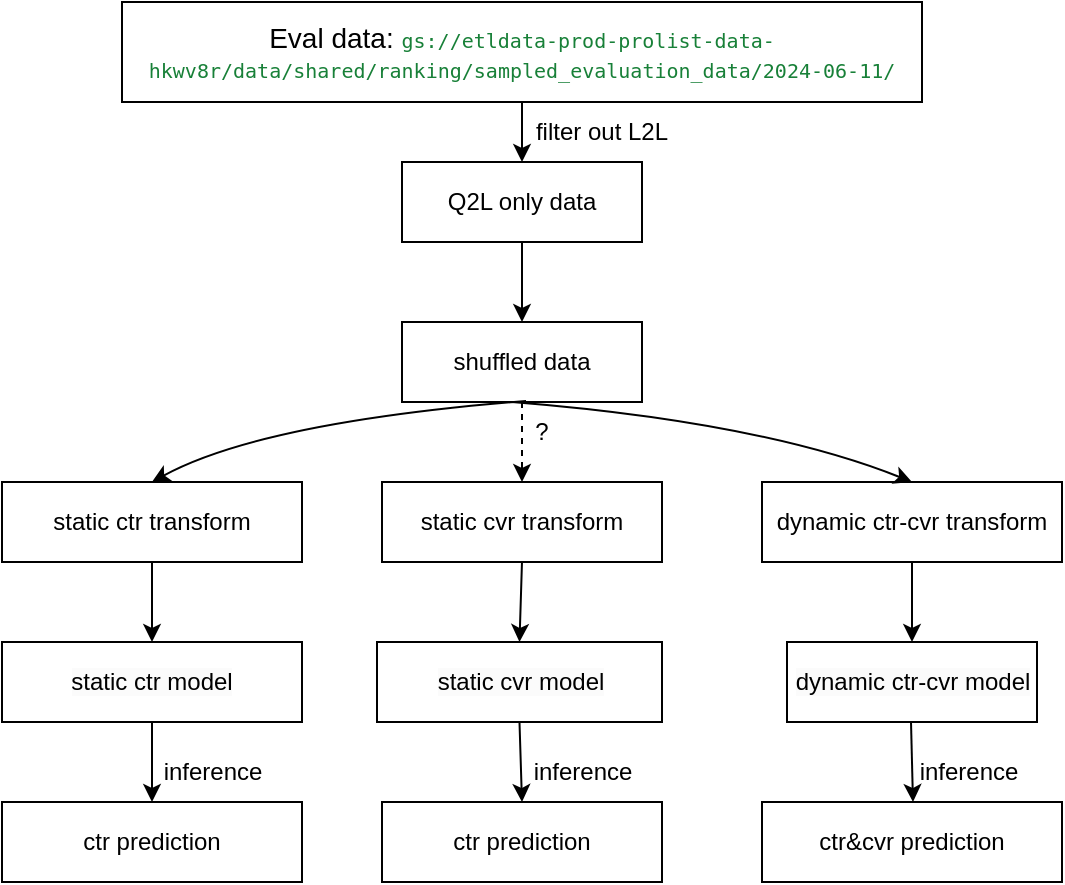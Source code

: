 <mxfile version="24.6.4" type="github">
  <diagram name="Page-1" id="8ce9d11a-91a2-4d17-14d8-a56ed91bf033">
    <mxGraphModel dx="1369" dy="1155" grid="1" gridSize="10" guides="1" tooltips="1" connect="1" arrows="1" fold="1" page="1" pageScale="1" pageWidth="1100" pageHeight="850" background="none" math="0" shadow="0">
      <root>
        <mxCell id="0" />
        <mxCell id="1" parent="0" />
        <mxCell id="a7iK0RAInND3nMG8C1kt-1" value="&lt;font style=&quot;font-size: 14px;&quot;&gt;Eval data:&amp;nbsp;&lt;/font&gt;&lt;span id=&quot;docs-internal-guid-3598005c-7fff-0087-71a2-1a29e3eaf1f9&quot;&gt;&lt;span style=&quot;font-family: &amp;quot;Roboto Mono&amp;quot;, monospace; color: rgb(24, 128, 56); background-color: transparent; font-variant-numeric: normal; font-variant-east-asian: normal; font-variant-alternates: normal; font-variant-position: normal; vertical-align: baseline; white-space-collapse: preserve;&quot;&gt;&lt;font style=&quot;font-size: 10px;&quot;&gt;gs://etldata-prod-prolist-data-hkwv8r/data/shared/ranking/sampled_evaluation_data/2024-06-11/&lt;/font&gt;&lt;/span&gt;&lt;/span&gt;" style="rounded=0;whiteSpace=wrap;html=1;" vertex="1" parent="1">
          <mxGeometry x="320" y="40" width="400" height="50" as="geometry" />
        </mxCell>
        <mxCell id="a7iK0RAInND3nMG8C1kt-4" value="" style="endArrow=classic;html=1;rounded=0;exitX=0.5;exitY=1;exitDx=0;exitDy=0;" edge="1" parent="1" source="a7iK0RAInND3nMG8C1kt-1">
          <mxGeometry width="50" height="50" relative="1" as="geometry">
            <mxPoint x="520" y="540" as="sourcePoint" />
            <mxPoint x="520" y="120" as="targetPoint" />
          </mxGeometry>
        </mxCell>
        <mxCell id="a7iK0RAInND3nMG8C1kt-5" value="Q2L only data" style="rounded=0;whiteSpace=wrap;html=1;" vertex="1" parent="1">
          <mxGeometry x="460" y="120" width="120" height="40" as="geometry" />
        </mxCell>
        <mxCell id="a7iK0RAInND3nMG8C1kt-7" value="filter out L2L" style="text;html=1;align=center;verticalAlign=middle;whiteSpace=wrap;rounded=0;" vertex="1" parent="1">
          <mxGeometry x="500" y="90" width="120" height="30" as="geometry" />
        </mxCell>
        <mxCell id="a7iK0RAInND3nMG8C1kt-10" value="" style="endArrow=classic;html=1;rounded=0;exitX=0.5;exitY=1;exitDx=0;exitDy=0;" edge="1" parent="1" source="a7iK0RAInND3nMG8C1kt-5">
          <mxGeometry width="50" height="50" relative="1" as="geometry">
            <mxPoint x="520" y="540" as="sourcePoint" />
            <mxPoint x="520" y="200" as="targetPoint" />
          </mxGeometry>
        </mxCell>
        <mxCell id="a7iK0RAInND3nMG8C1kt-11" value="shuffled data" style="rounded=0;whiteSpace=wrap;html=1;" vertex="1" parent="1">
          <mxGeometry x="460" y="200" width="120" height="40" as="geometry" />
        </mxCell>
        <mxCell id="a7iK0RAInND3nMG8C1kt-12" value="static ctr transform" style="rounded=0;whiteSpace=wrap;html=1;" vertex="1" parent="1">
          <mxGeometry x="280" y="280" width="120" height="40" as="geometry" />
        </mxCell>
        <mxCell id="a7iK0RAInND3nMG8C1kt-13" value="static ctr transform" style="rounded=0;whiteSpace=wrap;html=1;" vertex="1" parent="1">
          <mxGeometry x="260" y="280" width="150" height="40" as="geometry" />
        </mxCell>
        <mxCell id="a7iK0RAInND3nMG8C1kt-29" style="edgeStyle=orthogonalEdgeStyle;rounded=0;orthogonalLoop=1;jettySize=auto;html=1;exitX=0.5;exitY=1;exitDx=0;exitDy=0;entryX=0.5;entryY=0;entryDx=0;entryDy=0;" edge="1" parent="1" source="a7iK0RAInND3nMG8C1kt-14" target="a7iK0RAInND3nMG8C1kt-24">
          <mxGeometry relative="1" as="geometry" />
        </mxCell>
        <mxCell id="a7iK0RAInND3nMG8C1kt-14" value="dynamic ctr-cvr transform" style="rounded=0;whiteSpace=wrap;html=1;" vertex="1" parent="1">
          <mxGeometry x="640" y="280" width="150" height="40" as="geometry" />
        </mxCell>
        <mxCell id="a7iK0RAInND3nMG8C1kt-16" value="static cvr transform" style="rounded=0;whiteSpace=wrap;html=1;" vertex="1" parent="1">
          <mxGeometry x="450" y="280" width="140" height="40" as="geometry" />
        </mxCell>
        <mxCell id="a7iK0RAInND3nMG8C1kt-17" value="" style="curved=1;endArrow=classic;html=1;rounded=0;entryX=0.5;entryY=0;entryDx=0;entryDy=0;exitX=0.367;exitY=-0.017;exitDx=0;exitDy=0;exitPerimeter=0;" edge="1" parent="1" source="a7iK0RAInND3nMG8C1kt-20" target="a7iK0RAInND3nMG8C1kt-13">
          <mxGeometry width="50" height="50" relative="1" as="geometry">
            <mxPoint x="480" y="330" as="sourcePoint" />
            <mxPoint x="570" y="490" as="targetPoint" />
            <Array as="points">
              <mxPoint x="390" y="250" />
            </Array>
          </mxGeometry>
        </mxCell>
        <mxCell id="a7iK0RAInND3nMG8C1kt-18" value="" style="curved=1;endArrow=classic;html=1;rounded=0;entryX=0.5;entryY=0;entryDx=0;entryDy=0;exitX=0.25;exitY=0;exitDx=0;exitDy=0;" edge="1" parent="1" source="a7iK0RAInND3nMG8C1kt-20" target="a7iK0RAInND3nMG8C1kt-14">
          <mxGeometry width="50" height="50" relative="1" as="geometry">
            <mxPoint x="700" y="210" as="sourcePoint" />
            <mxPoint x="570" y="490" as="targetPoint" />
            <Array as="points">
              <mxPoint x="640" y="250" />
            </Array>
          </mxGeometry>
        </mxCell>
        <mxCell id="a7iK0RAInND3nMG8C1kt-19" value="" style="endArrow=classic;html=1;rounded=0;entryX=0.5;entryY=0;entryDx=0;entryDy=0;dashed=1;" edge="1" parent="1" source="a7iK0RAInND3nMG8C1kt-11" target="a7iK0RAInND3nMG8C1kt-16">
          <mxGeometry width="50" height="50" relative="1" as="geometry">
            <mxPoint x="520" y="540" as="sourcePoint" />
            <mxPoint x="570" y="490" as="targetPoint" />
          </mxGeometry>
        </mxCell>
        <mxCell id="a7iK0RAInND3nMG8C1kt-20" value="?" style="text;html=1;align=center;verticalAlign=middle;whiteSpace=wrap;rounded=0;" vertex="1" parent="1">
          <mxGeometry x="500" y="240" width="60" height="30" as="geometry" />
        </mxCell>
        <mxCell id="a7iK0RAInND3nMG8C1kt-22" value="&lt;span style=&quot;color: rgb(0, 0, 0); font-family: Helvetica; font-size: 12px; font-style: normal; font-variant-ligatures: normal; font-variant-caps: normal; font-weight: 400; letter-spacing: normal; orphans: 2; text-align: center; text-indent: 0px; text-transform: none; widows: 2; word-spacing: 0px; -webkit-text-stroke-width: 0px; white-space: normal; background-color: rgb(251, 251, 251); text-decoration-thickness: initial; text-decoration-style: initial; text-decoration-color: initial; display: inline !important; float: none;&quot;&gt;static ctr model&lt;/span&gt;" style="rounded=0;whiteSpace=wrap;html=1;" vertex="1" parent="1">
          <mxGeometry x="260" y="360" width="150" height="40" as="geometry" />
        </mxCell>
        <mxCell id="a7iK0RAInND3nMG8C1kt-23" value="&lt;span style=&quot;color: rgb(0, 0, 0); font-family: Helvetica; font-size: 12px; font-style: normal; font-variant-ligatures: normal; font-variant-caps: normal; font-weight: 400; letter-spacing: normal; orphans: 2; text-align: center; text-indent: 0px; text-transform: none; widows: 2; word-spacing: 0px; -webkit-text-stroke-width: 0px; white-space: normal; background-color: rgb(251, 251, 251); text-decoration-thickness: initial; text-decoration-style: initial; text-decoration-color: initial; display: inline !important; float: none;&quot;&gt;static cvr model&lt;/span&gt;" style="rounded=0;whiteSpace=wrap;html=1;" vertex="1" parent="1">
          <mxGeometry x="447.5" y="360" width="142.5" height="40" as="geometry" />
        </mxCell>
        <mxCell id="a7iK0RAInND3nMG8C1kt-24" value="&lt;span style=&quot;color: rgb(0, 0, 0); font-family: Helvetica; font-size: 12px; font-style: normal; font-variant-ligatures: normal; font-variant-caps: normal; font-weight: 400; letter-spacing: normal; orphans: 2; text-align: center; text-indent: 0px; text-transform: none; widows: 2; word-spacing: 0px; -webkit-text-stroke-width: 0px; white-space: normal; background-color: rgb(251, 251, 251); text-decoration-thickness: initial; text-decoration-style: initial; text-decoration-color: initial; display: inline !important; float: none;&quot;&gt;dynamic ctr-cvr model&lt;/span&gt;" style="rounded=0;whiteSpace=wrap;html=1;" vertex="1" parent="1">
          <mxGeometry x="652.5" y="360" width="125" height="40" as="geometry" />
        </mxCell>
        <mxCell id="a7iK0RAInND3nMG8C1kt-26" value="" style="endArrow=classic;html=1;rounded=0;exitX=0.5;exitY=1;exitDx=0;exitDy=0;entryX=0.5;entryY=0;entryDx=0;entryDy=0;" edge="1" parent="1" source="a7iK0RAInND3nMG8C1kt-13" target="a7iK0RAInND3nMG8C1kt-22">
          <mxGeometry width="50" height="50" relative="1" as="geometry">
            <mxPoint x="520" y="540" as="sourcePoint" />
            <mxPoint x="570" y="490" as="targetPoint" />
          </mxGeometry>
        </mxCell>
        <mxCell id="a7iK0RAInND3nMG8C1kt-27" value="" style="endArrow=classic;html=1;rounded=0;entryX=0.5;entryY=0;entryDx=0;entryDy=0;exitX=0.5;exitY=1;exitDx=0;exitDy=0;" edge="1" parent="1" source="a7iK0RAInND3nMG8C1kt-16" target="a7iK0RAInND3nMG8C1kt-23">
          <mxGeometry width="50" height="50" relative="1" as="geometry">
            <mxPoint x="514" y="321" as="sourcePoint" />
            <mxPoint x="570" y="490" as="targetPoint" />
          </mxGeometry>
        </mxCell>
        <mxCell id="a7iK0RAInND3nMG8C1kt-32" value="" style="endArrow=classic;html=1;rounded=0;exitX=0.5;exitY=1;exitDx=0;exitDy=0;" edge="1" parent="1" source="a7iK0RAInND3nMG8C1kt-22">
          <mxGeometry width="50" height="50" relative="1" as="geometry">
            <mxPoint x="520" y="540" as="sourcePoint" />
            <mxPoint x="335" y="440" as="targetPoint" />
          </mxGeometry>
        </mxCell>
        <mxCell id="a7iK0RAInND3nMG8C1kt-35" value="ctr prediction" style="rounded=0;whiteSpace=wrap;html=1;" vertex="1" parent="1">
          <mxGeometry x="260" y="440" width="150" height="40" as="geometry" />
        </mxCell>
        <mxCell id="a7iK0RAInND3nMG8C1kt-36" value="inference" style="text;html=1;align=center;verticalAlign=middle;resizable=0;points=[];autosize=1;strokeColor=none;fillColor=none;" vertex="1" parent="1">
          <mxGeometry x="330" y="410" width="70" height="30" as="geometry" />
        </mxCell>
        <mxCell id="a7iK0RAInND3nMG8C1kt-37" value="ctr prediction" style="rounded=0;whiteSpace=wrap;html=1;" vertex="1" parent="1">
          <mxGeometry x="450" y="440" width="140" height="40" as="geometry" />
        </mxCell>
        <mxCell id="a7iK0RAInND3nMG8C1kt-38" value="ctr&amp;amp;cvr prediction" style="rounded=0;whiteSpace=wrap;html=1;" vertex="1" parent="1">
          <mxGeometry x="640" y="440" width="150" height="40" as="geometry" />
        </mxCell>
        <mxCell id="a7iK0RAInND3nMG8C1kt-40" value="" style="endArrow=classic;html=1;rounded=0;exitX=0.5;exitY=1;exitDx=0;exitDy=0;entryX=0.5;entryY=0;entryDx=0;entryDy=0;" edge="1" parent="1" source="a7iK0RAInND3nMG8C1kt-23" target="a7iK0RAInND3nMG8C1kt-37">
          <mxGeometry width="50" height="50" relative="1" as="geometry">
            <mxPoint x="520" y="540" as="sourcePoint" />
            <mxPoint x="570" y="490" as="targetPoint" />
          </mxGeometry>
        </mxCell>
        <mxCell id="a7iK0RAInND3nMG8C1kt-41" value="" style="endArrow=classic;html=1;rounded=0;exitX=0.5;exitY=1;exitDx=0;exitDy=0;entryX=0.5;entryY=0;entryDx=0;entryDy=0;" edge="1" parent="1">
          <mxGeometry width="50" height="50" relative="1" as="geometry">
            <mxPoint x="714.5" y="400" as="sourcePoint" />
            <mxPoint x="715.5" y="440" as="targetPoint" />
          </mxGeometry>
        </mxCell>
        <mxCell id="a7iK0RAInND3nMG8C1kt-42" value="inference" style="text;html=1;align=center;verticalAlign=middle;resizable=0;points=[];autosize=1;strokeColor=none;fillColor=none;" vertex="1" parent="1">
          <mxGeometry x="515" y="410" width="70" height="30" as="geometry" />
        </mxCell>
        <mxCell id="a7iK0RAInND3nMG8C1kt-43" value="inference" style="text;html=1;align=center;verticalAlign=middle;resizable=0;points=[];autosize=1;strokeColor=none;fillColor=none;" vertex="1" parent="1">
          <mxGeometry x="707.5" y="410" width="70" height="30" as="geometry" />
        </mxCell>
      </root>
    </mxGraphModel>
  </diagram>
</mxfile>
